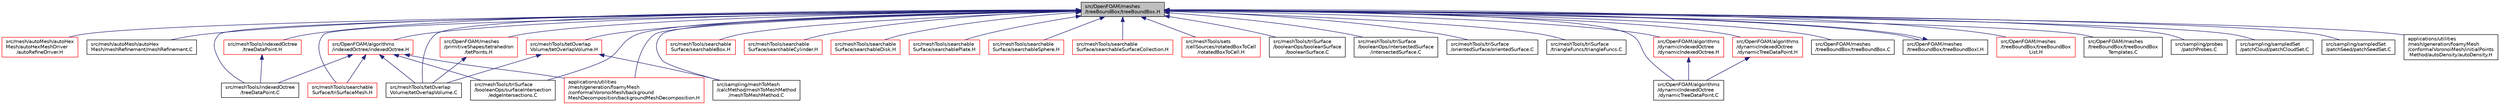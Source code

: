 digraph "src/OpenFOAM/meshes/treeBoundBox/treeBoundBox.H"
{
  bgcolor="transparent";
  edge [fontname="Helvetica",fontsize="10",labelfontname="Helvetica",labelfontsize="10"];
  node [fontname="Helvetica",fontsize="10",shape=record];
  Node1 [label="src/OpenFOAM/meshes\l/treeBoundBox/treeBoundBox.H",height=0.2,width=0.4,color="black", fillcolor="grey75", style="filled", fontcolor="black"];
  Node1 -> Node2 [dir="back",color="midnightblue",fontsize="10",style="solid",fontname="Helvetica"];
  Node2 [label="src/mesh/autoMesh/autoHex\lMesh/autoHexMeshDriver\l/autoRefineDriver.H",height=0.2,width=0.4,color="red",URL="$a07027.html"];
  Node1 -> Node3 [dir="back",color="midnightblue",fontsize="10",style="solid",fontname="Helvetica"];
  Node3 [label="src/mesh/autoMesh/autoHex\lMesh/meshRefinement/meshRefinement.C",height=0.2,width=0.4,color="black",URL="$a07050.html"];
  Node1 -> Node4 [dir="back",color="midnightblue",fontsize="10",style="solid",fontname="Helvetica"];
  Node4 [label="src/meshTools/indexedOctree\l/treeDataPoint.H",height=0.2,width=0.4,color="red",URL="$a07267.html"];
  Node4 -> Node5 [dir="back",color="midnightblue",fontsize="10",style="solid",fontname="Helvetica"];
  Node5 [label="src/meshTools/indexedOctree\l/treeDataPoint.C",height=0.2,width=0.4,color="black",URL="$a07266.html"];
  Node1 -> Node5 [dir="back",color="midnightblue",fontsize="10",style="solid",fontname="Helvetica"];
  Node1 -> Node6 [dir="back",color="midnightblue",fontsize="10",style="solid",fontname="Helvetica"];
  Node6 [label="src/meshTools/searchable\lSurface/triSurfaceMesh.H",height=0.2,width=0.4,color="red",URL="$a07363.html"];
  Node1 -> Node7 [dir="back",color="midnightblue",fontsize="10",style="solid",fontname="Helvetica"];
  Node7 [label="src/meshTools/searchable\lSurface/searchableBox.H",height=0.2,width=0.4,color="red",URL="$a07341.html"];
  Node1 -> Node8 [dir="back",color="midnightblue",fontsize="10",style="solid",fontname="Helvetica"];
  Node8 [label="src/meshTools/searchable\lSurface/searchableCylinder.H",height=0.2,width=0.4,color="red",URL="$a07343.html"];
  Node1 -> Node9 [dir="back",color="midnightblue",fontsize="10",style="solid",fontname="Helvetica"];
  Node9 [label="src/meshTools/searchable\lSurface/searchableDisk.H",height=0.2,width=0.4,color="red",URL="$a07345.html"];
  Node1 -> Node10 [dir="back",color="midnightblue",fontsize="10",style="solid",fontname="Helvetica"];
  Node10 [label="src/meshTools/searchable\lSurface/searchablePlate.H",height=0.2,width=0.4,color="red",URL="$a07349.html"];
  Node1 -> Node11 [dir="back",color="midnightblue",fontsize="10",style="solid",fontname="Helvetica"];
  Node11 [label="src/meshTools/searchable\lSurface/searchableSphere.H",height=0.2,width=0.4,color="red",URL="$a07351.html"];
  Node1 -> Node12 [dir="back",color="midnightblue",fontsize="10",style="solid",fontname="Helvetica"];
  Node12 [label="src/meshTools/searchable\lSurface/searchableSurfaceCollection.H",height=0.2,width=0.4,color="red",URL="$a07355.html"];
  Node1 -> Node13 [dir="back",color="midnightblue",fontsize="10",style="solid",fontname="Helvetica"];
  Node13 [label="src/meshTools/sets\l/cellSources/rotatedBoxToCell\l/rotatedBoxToCell.H",height=0.2,width=0.4,color="red",URL="$a07390.html"];
  Node1 -> Node14 [dir="back",color="midnightblue",fontsize="10",style="solid",fontname="Helvetica"];
  Node14 [label="src/meshTools/tetOverlap\lVolume/tetOverlapVolume.H",height=0.2,width=0.4,color="red",URL="$a07471.html"];
  Node14 -> Node15 [dir="back",color="midnightblue",fontsize="10",style="solid",fontname="Helvetica"];
  Node15 [label="src/meshTools/tetOverlap\lVolume/tetOverlapVolume.C",height=0.2,width=0.4,color="black",URL="$a07470.html"];
  Node14 -> Node16 [dir="back",color="midnightblue",fontsize="10",style="solid",fontname="Helvetica"];
  Node16 [label="src/sampling/meshToMesh\l/calcMethod/meshToMeshMethod\l/meshToMeshMethod.C",height=0.2,width=0.4,color="black",URL="$a09626.html"];
  Node1 -> Node15 [dir="back",color="midnightblue",fontsize="10",style="solid",fontname="Helvetica"];
  Node1 -> Node17 [dir="back",color="midnightblue",fontsize="10",style="solid",fontname="Helvetica"];
  Node17 [label="src/meshTools/triSurface\l/booleanOps/booleanSurface\l/booleanSurface.C",height=0.2,width=0.4,color="black",URL="$a07472.html"];
  Node1 -> Node18 [dir="back",color="midnightblue",fontsize="10",style="solid",fontname="Helvetica"];
  Node18 [label="src/meshTools/triSurface\l/booleanOps/intersectedSurface\l/intersectedSurface.C",height=0.2,width=0.4,color="black",URL="$a07476.html"];
  Node1 -> Node19 [dir="back",color="midnightblue",fontsize="10",style="solid",fontname="Helvetica"];
  Node19 [label="src/meshTools/triSurface\l/booleanOps/surfaceIntersection\l/edgeIntersections.C",height=0.2,width=0.4,color="black",URL="$a07478.html"];
  Node1 -> Node20 [dir="back",color="midnightblue",fontsize="10",style="solid",fontname="Helvetica"];
  Node20 [label="src/meshTools/triSurface\l/orientedSurface/orientedSurface.C",height=0.2,width=0.4,color="black",URL="$a07484.html"];
  Node1 -> Node21 [dir="back",color="midnightblue",fontsize="10",style="solid",fontname="Helvetica"];
  Node21 [label="src/meshTools/triSurface\l/triangleFuncs/triangleFuncs.C",height=0.2,width=0.4,color="black",URL="$a07490.html"];
  Node1 -> Node22 [dir="back",color="midnightblue",fontsize="10",style="solid",fontname="Helvetica"];
  Node22 [label="src/OpenFOAM/algorithms\l/dynamicIndexedOctree\l/dynamicIndexedOctree.H",height=0.2,width=0.4,color="red",URL="$a07538.html"];
  Node22 -> Node23 [dir="back",color="midnightblue",fontsize="10",style="solid",fontname="Helvetica"];
  Node23 [label="src/OpenFOAM/algorithms\l/dynamicIndexedOctree\l/dynamicTreeDataPoint.C",height=0.2,width=0.4,color="black",URL="$a07540.html"];
  Node1 -> Node24 [dir="back",color="midnightblue",fontsize="10",style="solid",fontname="Helvetica"];
  Node24 [label="src/OpenFOAM/algorithms\l/dynamicIndexedOctree\l/dynamicTreeDataPoint.H",height=0.2,width=0.4,color="red",URL="$a07541.html"];
  Node24 -> Node23 [dir="back",color="midnightblue",fontsize="10",style="solid",fontname="Helvetica"];
  Node1 -> Node23 [dir="back",color="midnightblue",fontsize="10",style="solid",fontname="Helvetica"];
  Node1 -> Node25 [dir="back",color="midnightblue",fontsize="10",style="solid",fontname="Helvetica"];
  Node25 [label="src/OpenFOAM/algorithms\l/indexedOctree/indexedOctree.H",height=0.2,width=0.4,color="red",URL="$a07543.html"];
  Node25 -> Node5 [dir="back",color="midnightblue",fontsize="10",style="solid",fontname="Helvetica"];
  Node25 -> Node6 [dir="back",color="midnightblue",fontsize="10",style="solid",fontname="Helvetica"];
  Node25 -> Node15 [dir="back",color="midnightblue",fontsize="10",style="solid",fontname="Helvetica"];
  Node25 -> Node19 [dir="back",color="midnightblue",fontsize="10",style="solid",fontname="Helvetica"];
  Node25 -> Node26 [dir="back",color="midnightblue",fontsize="10",style="solid",fontname="Helvetica"];
  Node26 [label="applications/utilities\l/mesh/generation/foamyMesh\l/conformalVoronoiMesh/background\lMeshDecomposition/backgroundMeshDecomposition.H",height=0.2,width=0.4,color="red",URL="$a03983.html"];
  Node1 -> Node27 [dir="back",color="midnightblue",fontsize="10",style="solid",fontname="Helvetica"];
  Node27 [label="src/OpenFOAM/meshes\l/primitiveShapes/tetrahedron\l/tetPoints.H",height=0.2,width=0.4,color="red",URL="$a08783.html"];
  Node27 -> Node15 [dir="back",color="midnightblue",fontsize="10",style="solid",fontname="Helvetica"];
  Node1 -> Node28 [dir="back",color="midnightblue",fontsize="10",style="solid",fontname="Helvetica"];
  Node28 [label="src/OpenFOAM/meshes\l/treeBoundBox/treeBoundBox.C",height=0.2,width=0.4,color="black",URL="$a08796.html"];
  Node1 -> Node29 [dir="back",color="midnightblue",fontsize="10",style="solid",fontname="Helvetica"];
  Node29 [label="src/OpenFOAM/meshes\l/treeBoundBox/treeBoundBoxI.H",height=0.2,width=0.4,color="black",URL="$a08798.html"];
  Node29 -> Node1 [dir="back",color="midnightblue",fontsize="10",style="solid",fontname="Helvetica"];
  Node1 -> Node30 [dir="back",color="midnightblue",fontsize="10",style="solid",fontname="Helvetica"];
  Node30 [label="src/OpenFOAM/meshes\l/treeBoundBox/treeBoundBox\lList.H",height=0.2,width=0.4,color="red",URL="$a08799.html"];
  Node1 -> Node31 [dir="back",color="midnightblue",fontsize="10",style="solid",fontname="Helvetica"];
  Node31 [label="src/OpenFOAM/meshes\l/treeBoundBox/treeBoundBox\lTemplates.C",height=0.2,width=0.4,color="black",URL="$a08800.html"];
  Node1 -> Node16 [dir="back",color="midnightblue",fontsize="10",style="solid",fontname="Helvetica"];
  Node1 -> Node32 [dir="back",color="midnightblue",fontsize="10",style="solid",fontname="Helvetica"];
  Node32 [label="src/sampling/probes\l/patchProbes.C",height=0.2,width=0.4,color="black",URL="$a09642.html"];
  Node1 -> Node33 [dir="back",color="midnightblue",fontsize="10",style="solid",fontname="Helvetica"];
  Node33 [label="src/sampling/sampledSet\l/patchCloud/patchCloudSet.C",height=0.2,width=0.4,color="black",URL="$a09663.html"];
  Node1 -> Node34 [dir="back",color="midnightblue",fontsize="10",style="solid",fontname="Helvetica"];
  Node34 [label="src/sampling/sampledSet\l/patchSeed/patchSeedSet.C",height=0.2,width=0.4,color="black",URL="$a09665.html"];
  Node1 -> Node26 [dir="back",color="midnightblue",fontsize="10",style="solid",fontname="Helvetica"];
  Node1 -> Node35 [dir="back",color="midnightblue",fontsize="10",style="solid",fontname="Helvetica"];
  Node35 [label="applications/utilities\l/mesh/generation/foamyMesh\l/conformalVoronoiMesh/initialPoints\lMethod/autoDensity/autoDensity.H",height=0.2,width=0.4,color="black",URL="$a04084.html"];
}
